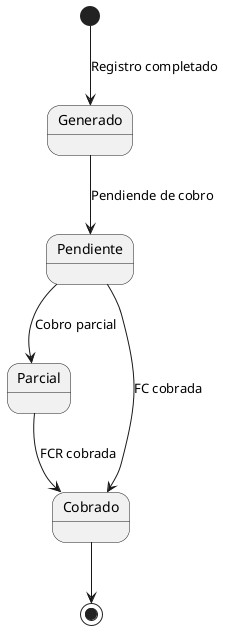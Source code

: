 @startuml
[*] --> Generado : Registro completado
Generado --> Pendiente : Pendiende de cobro
Pendiente --> Parcial : Cobro parcial
Pendiente --> Cobrado: FC cobrada
Parcial --> Cobrado: FCR cobrada
Cobrado -->[*]
@enduml